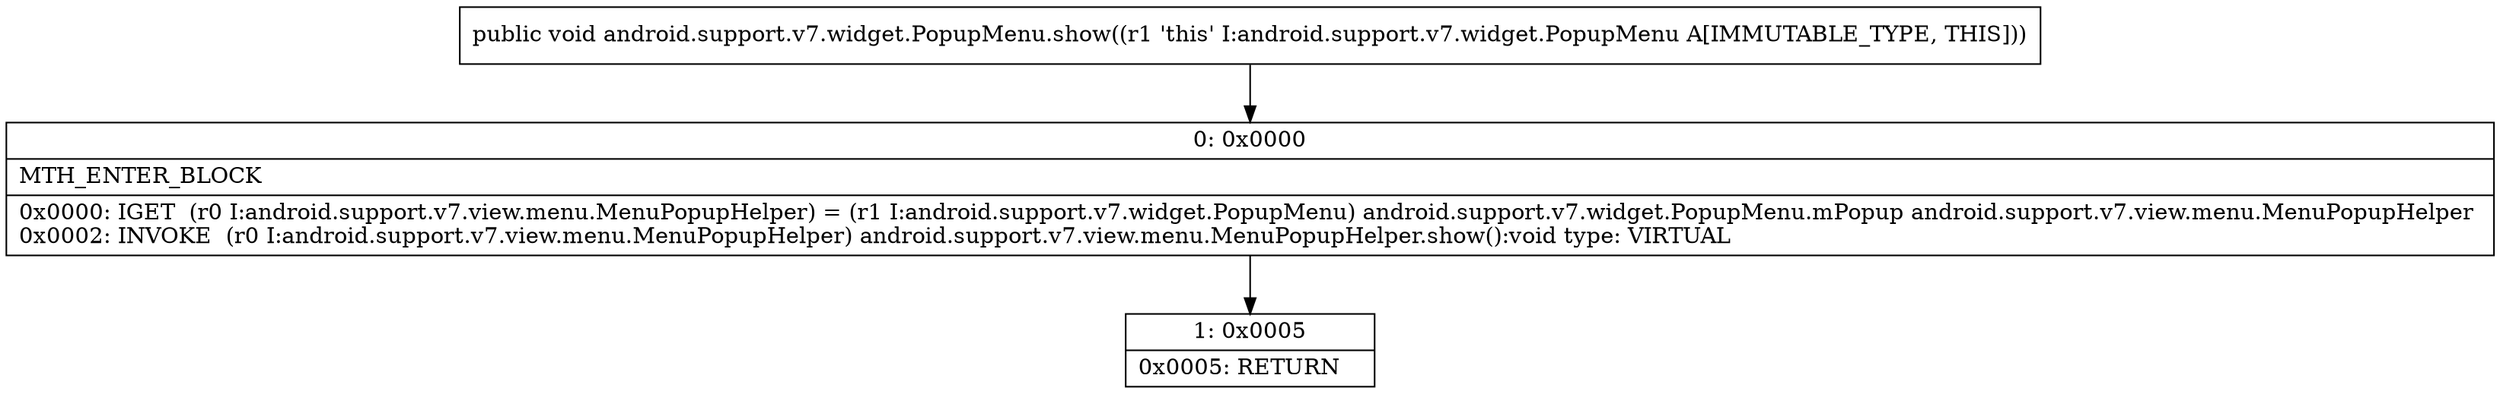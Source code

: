 digraph "CFG forandroid.support.v7.widget.PopupMenu.show()V" {
Node_0 [shape=record,label="{0\:\ 0x0000|MTH_ENTER_BLOCK\l|0x0000: IGET  (r0 I:android.support.v7.view.menu.MenuPopupHelper) = (r1 I:android.support.v7.widget.PopupMenu) android.support.v7.widget.PopupMenu.mPopup android.support.v7.view.menu.MenuPopupHelper \l0x0002: INVOKE  (r0 I:android.support.v7.view.menu.MenuPopupHelper) android.support.v7.view.menu.MenuPopupHelper.show():void type: VIRTUAL \l}"];
Node_1 [shape=record,label="{1\:\ 0x0005|0x0005: RETURN   \l}"];
MethodNode[shape=record,label="{public void android.support.v7.widget.PopupMenu.show((r1 'this' I:android.support.v7.widget.PopupMenu A[IMMUTABLE_TYPE, THIS])) }"];
MethodNode -> Node_0;
Node_0 -> Node_1;
}

